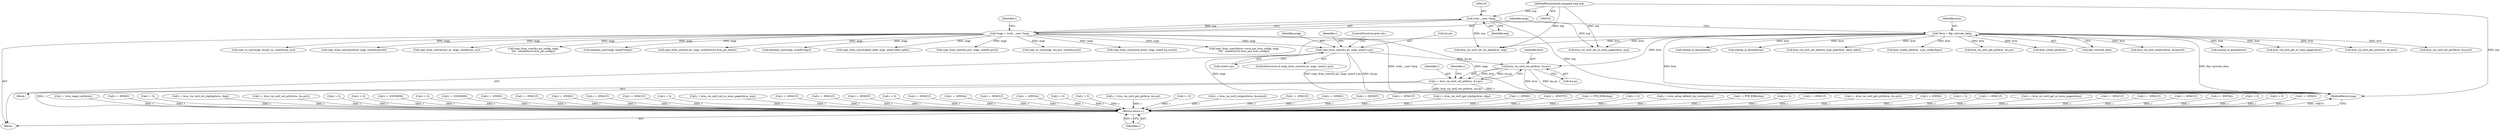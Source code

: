 digraph "0_linux_9c895160d25a76c21b65bad141b08e8d4f99afef@pointer" {
"1000643" [label="(Call,kvm_vm_ioctl_set_pit(kvm, &u.ps))"];
"1000109" [label="(Call,*kvm = filp->private_data)"];
"1000618" [label="(Call,copy_from_user(&u.ps, argp, sizeof u.ps))"];
"1000115" [label="(Call,*argp = (void __user *)arg)"];
"1000117" [label="(Call,(void __user *)arg)"];
"1000106" [label="(MethodParameterIn,unsigned long arg)"];
"1000641" [label="(Call,r = kvm_vm_ioctl_set_pit(kvm, &u.ps))"];
"1000911" [label="(Return,return r;)"];
"1000224" [label="(Call,r = kvm_ioapic_init(kvm))"];
"1000629" [label="(Call,r = -ENXIO)"];
"1000645" [label="(Call,&u.ps)"];
"1000544" [label="(Call,r = 0)"];
"1000536" [label="(Call,r = kvm_vm_ioctl_set_irqchip(kvm, chip))"];
"1000623" [label="(Identifier,argp)"];
"1000642" [label="(Identifier,r)"];
"1000731" [label="(Call,r = kvm_vm_ioctl_set_pit2(kvm, &u.ps2))"];
"1000754" [label="(Call,copy_from_user(&control, argp, sizeof(control)))"];
"1000630" [label="(Identifier,r)"];
"1000805" [label="(Call,r = 0)"];
"1000498" [label="(Call,r = 0)"];
"1000213" [label="(Call,r = -ENOMEM)"];
"1000136" [label="(Call,r < 0)"];
"1000624" [label="(Call,sizeof u.ps)"];
"1000180" [label="(Call,kvm_vm_ioctl_get_nr_mmu_pages(kvm))"];
"1000109" [label="(Call,*kvm = filp->private_data)"];
"1000132" [label="(Call,kvm_vm_ioctl_set_tss_addr(kvm, arg))"];
"1000612" [label="(Block,)"];
"1000355" [label="(Call,r = -ENOMEM)"];
"1000404" [label="(Call,r = -ENXIO)"];
"1000486" [label="(Call,r = -EFAULT)"];
"1000628" [label="(ControlStructure,goto out;)"];
"1000819" [label="(Call,copy_from_user(&user_ns, argp, sizeof(user_ns)))"];
"1000570" [label="(Call,r = -ENXIO)"];
"1000116" [label="(Identifier,argp)"];
"1000681" [label="(Call,r = -EFAULT)"];
"1000893" [label="(Call,r = -EFAULT)"];
"1000770" [label="(Call,r = 0)"];
"1000329" [label="(Call,copy_from_user(&u.pit_config, argp,\n\t\t\t\t   sizeof(struct kvm_pit_config)))"];
"1000168" [label="(Call,r = kvm_vm_ioctl_set_nr_mmu_pages(kvm, arg))"];
"1000912" [label="(Identifier,r)"];
"1000324" [label="(Call,r = -EFAULT)"];
"1000115" [label="(Call,*argp = (void __user *)arg)"];
"1000513" [label="(Call,memdup_user(argp, sizeof(*chip)))"];
"1000119" [label="(Identifier,arg)"];
"1000429" [label="(Call,r = -EFAULT)"];
"1000191" [label="(Call,r = -EEXIST)"];
"1000162" [label="(Call,r < 0)"];
"1000392" [label="(Call,r = -EFAULT)"];
"1000826" [label="(Call,r = -EINVAL)"];
"1000144" [label="(Call,r = -EFAULT)"];
"1000792" [label="(Call,r = -EINVAL)"];
"1000672" [label="(Call,kvm_vm_ioctl_get_pit2(kvm, &u.ps2))"];
"1000117" [label="(Call,(void __user *)arg)"];
"1000107" [label="(Block,)"];
"1000446" [label="(Call,r = 0)"];
"1000733" [label="(Call,kvm_vm_ioctl_set_pit2(kvm, &u.ps2))"];
"1000742" [label="(Call,r = 0)"];
"1000561" [label="(Call,copy_from_user(&u.ps, argp, sizeof(struct kvm_pit_state)))"];
"1000643" [label="(Call,kvm_vm_ioctl_set_pit(kvm, &u.ps))"];
"1000582" [label="(Call,r = kvm_vm_ioctl_get_pit(kvm, &u.ps))"];
"1000835" [label="(Call,r = 0)"];
"1000761" [label="(Call,r = kvm_vm_ioctl_reinject(kvm, &control))"];
"1000613" [label="(Call,r = -EFAULT)"];
"1000409" [label="(Call,irqchip_in_kernel(kvm))"];
"1000455" [label="(Call,memdup_user(argp, sizeof(*chip)))"];
"1000719" [label="(Call,r = -ENXIO)"];
"1000641" [label="(Call,r = kvm_vm_ioctl_set_pit(kvm, &u.ps))"];
"1000644" [label="(Identifier,kvm)"];
"1000110" [label="(Identifier,kvm)"];
"1000344" [label="(Call,r = -EEXIST)"];
"1000814" [label="(Call,r = -EFAULT)"];
"1000475" [label="(Call,irqchip_in_kernel(kvm))"];
"1000478" [label="(Call,r = kvm_vm_ioctl_get_irqchip(kvm, chip))"];
"1000658" [label="(Call,r = -ENXIO)"];
"1000170" [label="(Call,kvm_vm_ioctl_set_nr_mmu_pages(kvm, arg))"];
"1000121" [label="(Call,r = -ENOTTY)"];
"1000619" [label="(Call,&u.ps)"];
"1000650" [label="(Identifier,r)"];
"1000522" [label="(Call,r = PTR_ERR(chip))"];
"1000158" [label="(Call,kvm_vm_ioctl_set_identity_map_addr(kvm, ident_addr))"];
"1000607" [label="(Call,r = 0)"];
"1000149" [label="(Call,copy_from_user(&ident_addr, argp, sizeof ident_addr))"];
"1000365" [label="(Call,kvm_create_pit(kvm, u.pit_config.flags))"];
"1000617" [label="(ControlStructure,if (copy_from_user(&u.ps, argp, sizeof u.ps)))"];
"1000122" [label="(Identifier,r)"];
"1000276" [label="(Call,r = kvm_setup_default_irq_routing(kvm))"];
"1000464" [label="(Call,r = PTR_ERR(chip))"];
"1000378" [label="(Call,r = 0)"];
"1000703" [label="(Call,r = -EFAULT)"];
"1000670" [label="(Call,r = kvm_vm_ioctl_get_pit2(kvm, &u.ps2))"];
"1000584" [label="(Call,kvm_vm_ioctl_get_pit(kvm, &u.ps))"];
"1000469" [label="(Call,r = -ENXIO)"];
"1000905" [label="(Call,r = 0)"];
"1000708" [label="(Call,copy_from_user(&u.ps2, argp, sizeof(u.ps2)))"];
"1000686" [label="(Call,copy_to_user(argp, &u.ps2, sizeof(u.ps2)))"];
"1000776" [label="(Call,r = -EFAULT)"];
"1000911" [label="(Return,return r;)"];
"1000219" [label="(Call,kvm_create_pic(kvm))"];
"1000618" [label="(Call,copy_from_user(&u.ps, argp, sizeof u.ps))"];
"1000397" [label="(Call,copy_from_user(&irq_event, argp, sizeof irq_event))"];
"1000178" [label="(Call,r = kvm_vm_ioctl_get_nr_mmu_pages(kvm))"];
"1000781" [label="(Call,copy_from_user(&kvm->arch.xen_hvm_config, argp,\n\t\t\t\t   sizeof(struct kvm_xen_hvm_config)))"];
"1000593" [label="(Call,r = -EFAULT)"];
"1000106" [label="(MethodParameterIn,unsigned long arg)"];
"1000111" [label="(Call,filp->private_data)"];
"1000749" [label="(Call,r =  -EFAULT)"];
"1000898" [label="(Call,copy_to_user(argp, &user_ns, sizeof(user_ns)))"];
"1000763" [label="(Call,kvm_vm_ioctl_reinject(kvm, &control))"];
"1000556" [label="(Call,r = -EFAULT)"];
"1000913" [label="(MethodReturn,long)"];
"1000202" [label="(Call,r = -EINVAL)"];
"1000697" [label="(Call,r = 0)"];
"1000652" [label="(Call,r = 0)"];
"1000527" [label="(Call,r = -ENXIO)"];
"1000533" [label="(Call,irqchip_in_kernel(kvm))"];
"1000643" -> "1000641"  [label="AST: "];
"1000643" -> "1000645"  [label="CFG: "];
"1000644" -> "1000643"  [label="AST: "];
"1000645" -> "1000643"  [label="AST: "];
"1000641" -> "1000643"  [label="CFG: "];
"1000643" -> "1000913"  [label="DDG: kvm"];
"1000643" -> "1000913"  [label="DDG: &u.ps"];
"1000643" -> "1000641"  [label="DDG: kvm"];
"1000643" -> "1000641"  [label="DDG: &u.ps"];
"1000109" -> "1000643"  [label="DDG: kvm"];
"1000618" -> "1000643"  [label="DDG: &u.ps"];
"1000109" -> "1000107"  [label="AST: "];
"1000109" -> "1000111"  [label="CFG: "];
"1000110" -> "1000109"  [label="AST: "];
"1000111" -> "1000109"  [label="AST: "];
"1000116" -> "1000109"  [label="CFG: "];
"1000109" -> "1000913"  [label="DDG: kvm"];
"1000109" -> "1000913"  [label="DDG: filp->private_data"];
"1000109" -> "1000132"  [label="DDG: kvm"];
"1000109" -> "1000158"  [label="DDG: kvm"];
"1000109" -> "1000170"  [label="DDG: kvm"];
"1000109" -> "1000180"  [label="DDG: kvm"];
"1000109" -> "1000219"  [label="DDG: kvm"];
"1000109" -> "1000365"  [label="DDG: kvm"];
"1000109" -> "1000409"  [label="DDG: kvm"];
"1000109" -> "1000475"  [label="DDG: kvm"];
"1000109" -> "1000533"  [label="DDG: kvm"];
"1000109" -> "1000584"  [label="DDG: kvm"];
"1000109" -> "1000672"  [label="DDG: kvm"];
"1000109" -> "1000733"  [label="DDG: kvm"];
"1000109" -> "1000763"  [label="DDG: kvm"];
"1000618" -> "1000617"  [label="AST: "];
"1000618" -> "1000624"  [label="CFG: "];
"1000619" -> "1000618"  [label="AST: "];
"1000623" -> "1000618"  [label="AST: "];
"1000624" -> "1000618"  [label="AST: "];
"1000628" -> "1000618"  [label="CFG: "];
"1000630" -> "1000618"  [label="CFG: "];
"1000618" -> "1000913"  [label="DDG: argp"];
"1000618" -> "1000913"  [label="DDG: copy_from_user(&u.ps, argp, sizeof u.ps)"];
"1000618" -> "1000913"  [label="DDG: &u.ps"];
"1000115" -> "1000618"  [label="DDG: argp"];
"1000115" -> "1000107"  [label="AST: "];
"1000115" -> "1000117"  [label="CFG: "];
"1000116" -> "1000115"  [label="AST: "];
"1000117" -> "1000115"  [label="AST: "];
"1000122" -> "1000115"  [label="CFG: "];
"1000115" -> "1000913"  [label="DDG: (void __user *)arg"];
"1000115" -> "1000913"  [label="DDG: argp"];
"1000117" -> "1000115"  [label="DDG: arg"];
"1000115" -> "1000149"  [label="DDG: argp"];
"1000115" -> "1000329"  [label="DDG: argp"];
"1000115" -> "1000397"  [label="DDG: argp"];
"1000115" -> "1000455"  [label="DDG: argp"];
"1000115" -> "1000513"  [label="DDG: argp"];
"1000115" -> "1000561"  [label="DDG: argp"];
"1000115" -> "1000686"  [label="DDG: argp"];
"1000115" -> "1000708"  [label="DDG: argp"];
"1000115" -> "1000754"  [label="DDG: argp"];
"1000115" -> "1000781"  [label="DDG: argp"];
"1000115" -> "1000819"  [label="DDG: argp"];
"1000115" -> "1000898"  [label="DDG: argp"];
"1000117" -> "1000119"  [label="CFG: "];
"1000118" -> "1000117"  [label="AST: "];
"1000119" -> "1000117"  [label="AST: "];
"1000117" -> "1000913"  [label="DDG: arg"];
"1000106" -> "1000117"  [label="DDG: arg"];
"1000117" -> "1000132"  [label="DDG: arg"];
"1000117" -> "1000170"  [label="DDG: arg"];
"1000106" -> "1000103"  [label="AST: "];
"1000106" -> "1000913"  [label="DDG: arg"];
"1000106" -> "1000132"  [label="DDG: arg"];
"1000106" -> "1000170"  [label="DDG: arg"];
"1000641" -> "1000612"  [label="AST: "];
"1000642" -> "1000641"  [label="AST: "];
"1000650" -> "1000641"  [label="CFG: "];
"1000641" -> "1000913"  [label="DDG: kvm_vm_ioctl_set_pit(kvm, &u.ps)"];
"1000641" -> "1000913"  [label="DDG: r"];
"1000641" -> "1000911"  [label="DDG: r"];
"1000911" -> "1000107"  [label="AST: "];
"1000911" -> "1000912"  [label="CFG: "];
"1000912" -> "1000911"  [label="AST: "];
"1000913" -> "1000911"  [label="CFG: "];
"1000911" -> "1000913"  [label="DDG: <RET>"];
"1000912" -> "1000911"  [label="DDG: r"];
"1000613" -> "1000911"  [label="DDG: r"];
"1000761" -> "1000911"  [label="DDG: r"];
"1000464" -> "1000911"  [label="DDG: r"];
"1000168" -> "1000911"  [label="DDG: r"];
"1000792" -> "1000911"  [label="DDG: r"];
"1000213" -> "1000911"  [label="DDG: r"];
"1000749" -> "1000911"  [label="DDG: r"];
"1000776" -> "1000911"  [label="DDG: r"];
"1000355" -> "1000911"  [label="DDG: r"];
"1000629" -> "1000911"  [label="DDG: r"];
"1000681" -> "1000911"  [label="DDG: r"];
"1000224" -> "1000911"  [label="DDG: r"];
"1000570" -> "1000911"  [label="DDG: r"];
"1000826" -> "1000911"  [label="DDG: r"];
"1000404" -> "1000911"  [label="DDG: r"];
"1000178" -> "1000911"  [label="DDG: r"];
"1000582" -> "1000911"  [label="DDG: r"];
"1000556" -> "1000911"  [label="DDG: r"];
"1000527" -> "1000911"  [label="DDG: r"];
"1000905" -> "1000911"  [label="DDG: r"];
"1000805" -> "1000911"  [label="DDG: r"];
"1000607" -> "1000911"  [label="DDG: r"];
"1000392" -> "1000911"  [label="DDG: r"];
"1000478" -> "1000911"  [label="DDG: r"];
"1000202" -> "1000911"  [label="DDG: r"];
"1000446" -> "1000911"  [label="DDG: r"];
"1000378" -> "1000911"  [label="DDG: r"];
"1000893" -> "1000911"  [label="DDG: r"];
"1000652" -> "1000911"  [label="DDG: r"];
"1000498" -> "1000911"  [label="DDG: r"];
"1000670" -> "1000911"  [label="DDG: r"];
"1000814" -> "1000911"  [label="DDG: r"];
"1000719" -> "1000911"  [label="DDG: r"];
"1000742" -> "1000911"  [label="DDG: r"];
"1000593" -> "1000911"  [label="DDG: r"];
"1000835" -> "1000911"  [label="DDG: r"];
"1000544" -> "1000911"  [label="DDG: r"];
"1000522" -> "1000911"  [label="DDG: r"];
"1000658" -> "1000911"  [label="DDG: r"];
"1000324" -> "1000911"  [label="DDG: r"];
"1000276" -> "1000911"  [label="DDG: r"];
"1000121" -> "1000911"  [label="DDG: r"];
"1000144" -> "1000911"  [label="DDG: r"];
"1000731" -> "1000911"  [label="DDG: r"];
"1000697" -> "1000911"  [label="DDG: r"];
"1000429" -> "1000911"  [label="DDG: r"];
"1000162" -> "1000911"  [label="DDG: r"];
"1000344" -> "1000911"  [label="DDG: r"];
"1000536" -> "1000911"  [label="DDG: r"];
"1000703" -> "1000911"  [label="DDG: r"];
"1000469" -> "1000911"  [label="DDG: r"];
"1000486" -> "1000911"  [label="DDG: r"];
"1000191" -> "1000911"  [label="DDG: r"];
"1000770" -> "1000911"  [label="DDG: r"];
"1000136" -> "1000911"  [label="DDG: r"];
}
